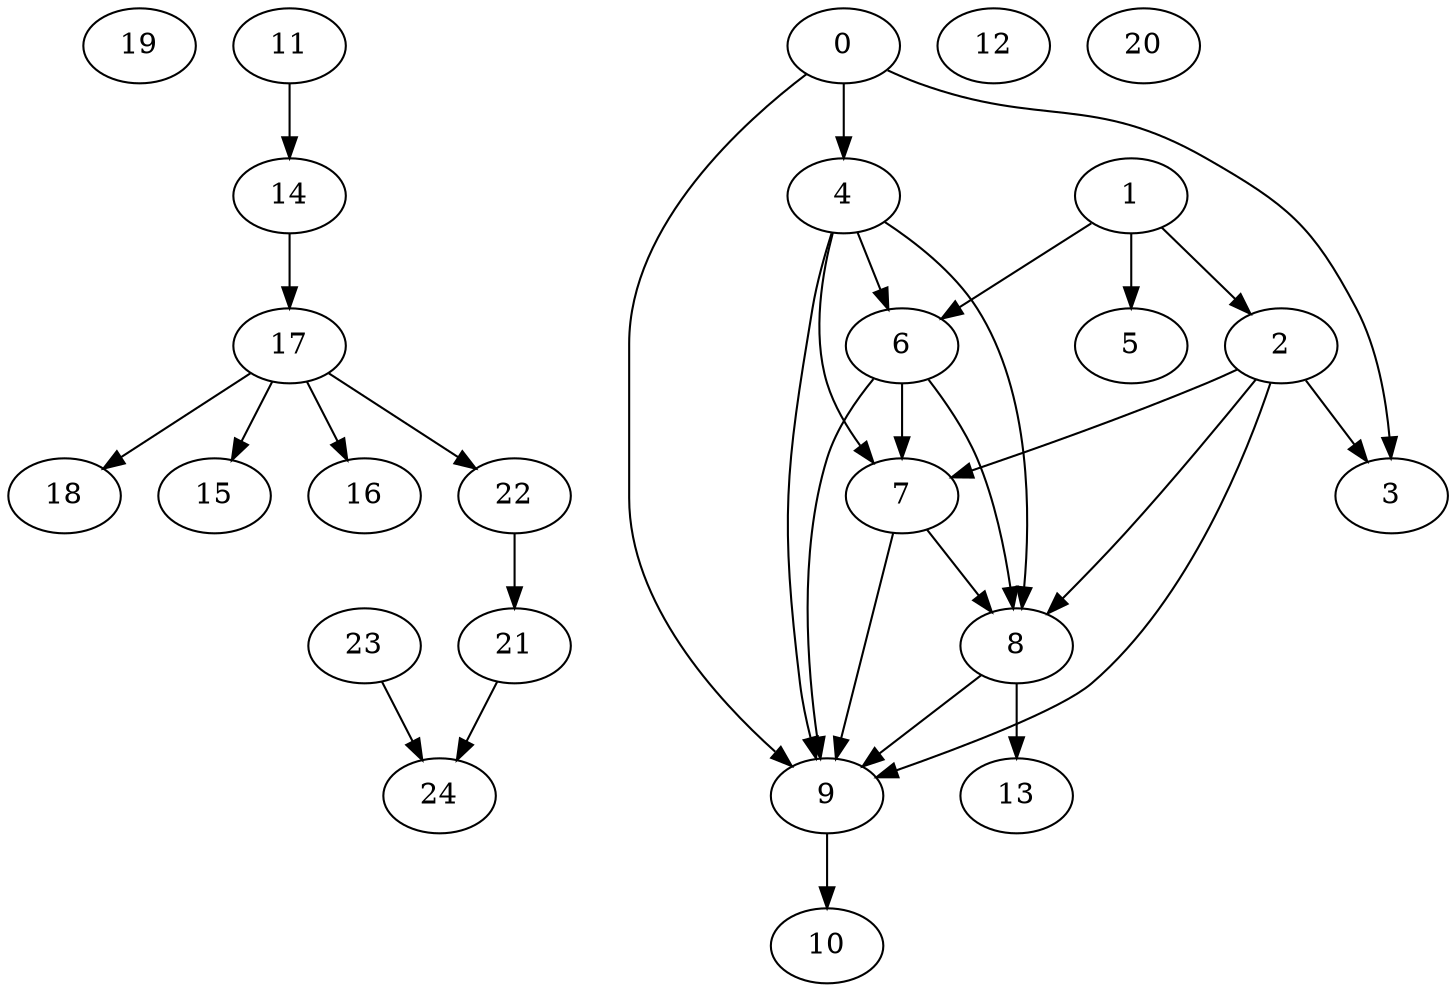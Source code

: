 digraph "outputRandom_Nodes_10_Density_1.90_CCR_10.00_WeightType_Random" {
	19	[Weight=6,Start=6,Processor=2];
	18	[Weight=10,Start=33,Processor=2];
	17	[Weight=10,Start=23,Processor=2];
	17 -> 15	[Weight=15];
	17 -> 16	[Weight=14];
	17 -> 18	[Weight=15];
	17 -> 22	[Weight=15];
	16	[Weight=6,Start=59,Processor=2];
	15	[Weight=10,Start=71,Processor=2];
	14	[Weight=11,Start=12,Processor=2];
	14 -> 17	[Weight=15];
	13	[Weight=1,Start=91,Processor=2];
	12	[Weight=9,Start=21,Processor=1];
	11	[Weight=6,Start=0,Processor=2];
	11 -> 14	[Weight=39];
	10	[Weight=10,Start=82,Processor=1];
	9	[Weight=8,Start=74,Processor=1];
	9 -> 10	[Weight=48];
	8	[Weight=8,Start=66,Processor=1];
	8 -> 13	[Weight=15];
	8 -> 9	[Weight=39];
	7	[Weight=3,Start=63,Processor=1];
	7 -> 8	[Weight=15];
	7 -> 9	[Weight=34];
	6	[Weight=8,Start=55,Processor=1];
	6 -> 7	[Weight=15];
	6 -> 8	[Weight=39];
	6 -> 9	[Weight=29];
	5	[Weight=7,Start=45,Processor=1];
	4	[Weight=3,Start=52,Processor=1];
	4 -> 6	[Weight=10];
	4 -> 7	[Weight=48];
	4 -> 8	[Weight=48];
	4 -> 9	[Weight=39];
	3	[Weight=10,Start=81,Processor=2];
	24	[Weight=6,Start=65,Processor=2];
	2	[Weight=5,Start=40,Processor=1];
	2 -> 3	[Weight=10];
	2 -> 7	[Weight=48];
	2 -> 8	[Weight=48];
	2 -> 9	[Weight=29];
	23	[Weight=10,Start=11,Processor=1];
	23 -> 24	[Weight=15];
	1	[Weight=5,Start=6,Processor=1];
	1 -> 2	[Weight=48];
	1 -> 5	[Weight=19];
	1 -> 6	[Weight=39];
	22	[Weight=10,Start=43,Processor=2];
	22 -> 21	[Weight=15];
	0	[Weight=6,Start=0,Processor=1];
	0 -> 3	[Weight=34];
	0 -> 4	[Weight=24];
	0 -> 9	[Weight=44];
	21	[Weight=6,Start=53,Processor=2];
	21 -> 24	[Weight=15];
	20	[Weight=10,Start=30,Processor=1];
}
